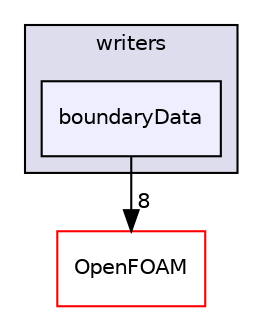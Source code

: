 digraph "src/surfMesh/writers/boundaryData" {
  bgcolor=transparent;
  compound=true
  node [ fontsize="10", fontname="Helvetica"];
  edge [ labelfontsize="10", labelfontname="Helvetica"];
  subgraph clusterdir_b6066d0362f465208261eaa0f2129bc7 {
    graph [ bgcolor="#ddddee", pencolor="black", label="writers" fontname="Helvetica", fontsize="10", URL="dir_b6066d0362f465208261eaa0f2129bc7.html"]
  dir_745ed6c33dd3b4a2c5dd7ac387a0fe6a [shape=box, label="boundaryData", style="filled", fillcolor="#eeeeff", pencolor="black", URL="dir_745ed6c33dd3b4a2c5dd7ac387a0fe6a.html"];
  }
  dir_c5473ff19b20e6ec4dfe5c310b3778a8 [shape=box label="OpenFOAM" color="red" URL="dir_c5473ff19b20e6ec4dfe5c310b3778a8.html"];
  dir_745ed6c33dd3b4a2c5dd7ac387a0fe6a->dir_c5473ff19b20e6ec4dfe5c310b3778a8 [headlabel="8", labeldistance=1.5 headhref="dir_003655_002151.html"];
}
